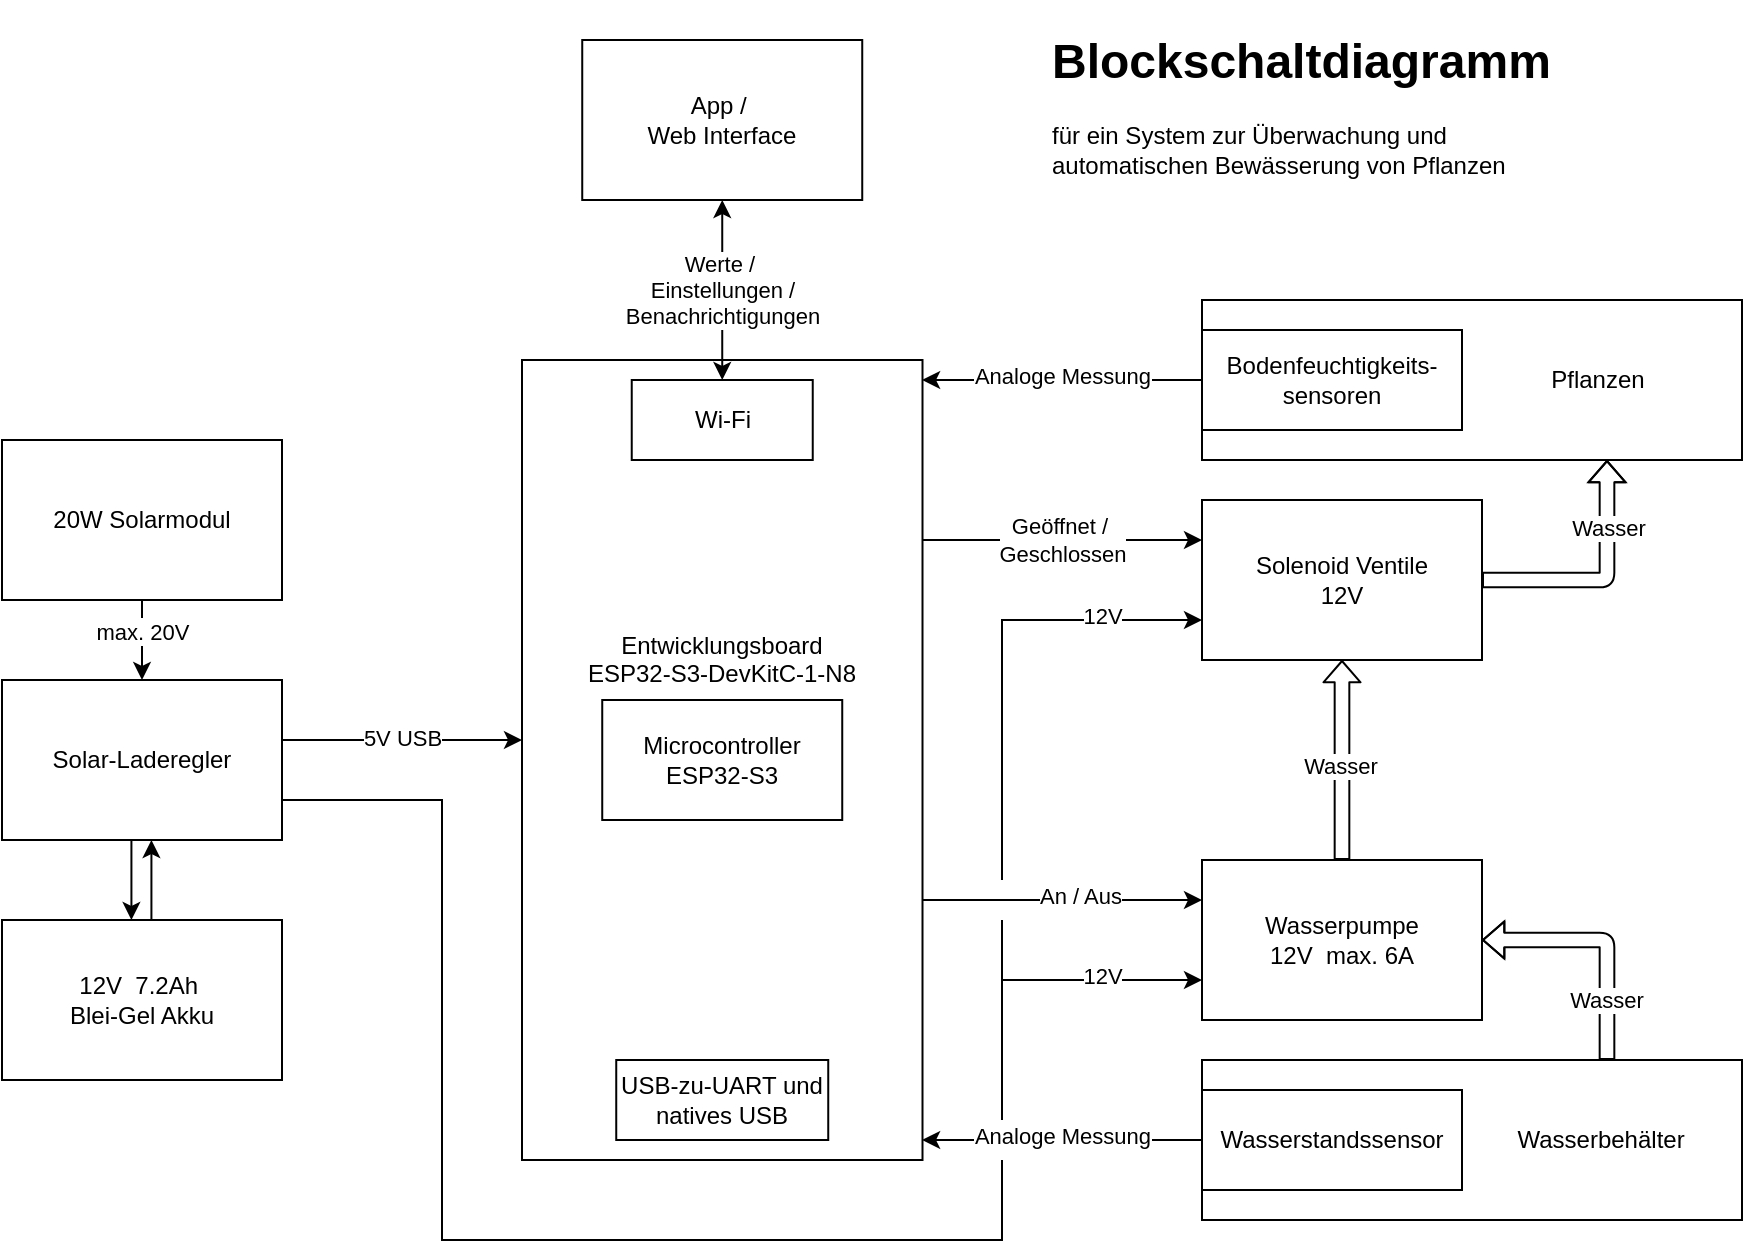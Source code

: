 <mxfile version="22.0.4" type="device">
  <diagram name="Seite-1" id="ospozs8esC01svjr561_">
    <mxGraphModel dx="1195" dy="622" grid="1" gridSize="10" guides="1" tooltips="1" connect="1" arrows="1" fold="1" page="0" pageScale="1" pageWidth="827" pageHeight="1169" math="0" shadow="0">
      <root>
        <mxCell id="0" />
        <mxCell id="1" parent="0" />
        <mxCell id="1RoOa8lt8V1fV5KQ1_AD-64" style="edgeStyle=none;rounded=0;orthogonalLoop=1;jettySize=auto;html=1;entryX=0;entryY=0.25;entryDx=0;entryDy=0;exitX=0.999;exitY=0.675;exitDx=0;exitDy=0;exitPerimeter=0;" parent="1" source="1RoOa8lt8V1fV5KQ1_AD-2" target="1RoOa8lt8V1fV5KQ1_AD-29" edge="1">
          <mxGeometry relative="1" as="geometry">
            <mxPoint x="550" y="640" as="sourcePoint" />
            <mxPoint x="680.2" y="650" as="targetPoint" />
          </mxGeometry>
        </mxCell>
        <mxCell id="1RoOa8lt8V1fV5KQ1_AD-65" value="An / Aus" style="edgeLabel;html=1;align=center;verticalAlign=middle;resizable=0;points=[];" parent="1RoOa8lt8V1fV5KQ1_AD-64" vertex="1" connectable="0">
          <mxGeometry x="0.018" y="1" relative="1" as="geometry">
            <mxPoint x="8" y="-1" as="offset" />
          </mxGeometry>
        </mxCell>
        <mxCell id="1RoOa8lt8V1fV5KQ1_AD-2" value="&lt;div&gt;Entwicklungsboard&lt;/div&gt;&lt;div&gt;ESP32-S3-DevKitC-1-N8&lt;/div&gt;&lt;div&gt;&lt;br&gt;&lt;/div&gt;&lt;div&gt;&lt;br&gt;&lt;/div&gt;&lt;div&gt;&lt;br&gt;&lt;/div&gt;&lt;div&gt;&lt;br&gt;&lt;/div&gt;&lt;div&gt;&lt;br&gt;&lt;/div&gt;&lt;div&gt;&lt;br&gt;&lt;/div&gt;&lt;div&gt;&lt;br&gt;&lt;/div&gt;" style="rounded=0;whiteSpace=wrap;html=1;labelPosition=center;verticalLabelPosition=middle;align=center;verticalAlign=middle;horizontal=1;" parent="1" vertex="1">
          <mxGeometry x="340" y="400" width="200.25" height="400" as="geometry" />
        </mxCell>
        <mxCell id="1RoOa8lt8V1fV5KQ1_AD-1" value="&lt;div&gt;Microcontroller&lt;/div&gt;&lt;div&gt;ESP32-S3&lt;br&gt;&lt;/div&gt;" style="rounded=0;whiteSpace=wrap;html=1;" parent="1" vertex="1">
          <mxGeometry x="380.12" y="570" width="120" height="60" as="geometry" />
        </mxCell>
        <mxCell id="1RoOa8lt8V1fV5KQ1_AD-3" value="USB-zu-UART und natives USB" style="rounded=0;whiteSpace=wrap;html=1;" parent="1" vertex="1">
          <mxGeometry x="387.12" y="750" width="106" height="40" as="geometry" />
        </mxCell>
        <mxCell id="1RoOa8lt8V1fV5KQ1_AD-4" value="Wi-Fi" style="rounded=0;whiteSpace=wrap;html=1;" parent="1" vertex="1">
          <mxGeometry x="394.87" y="410" width="90.5" height="40" as="geometry" />
        </mxCell>
        <mxCell id="1RoOa8lt8V1fV5KQ1_AD-29" value="&lt;div&gt;Wasserpumpe&lt;/div&gt;&lt;div&gt;12V&amp;nbsp; max. 6A&lt;br&gt;&lt;/div&gt;" style="rounded=0;whiteSpace=wrap;html=1;" parent="1" vertex="1">
          <mxGeometry x="680" y="650" width="140" height="80" as="geometry" />
        </mxCell>
        <mxCell id="1RoOa8lt8V1fV5KQ1_AD-39" style="edgeStyle=none;rounded=0;orthogonalLoop=1;jettySize=auto;html=1;exitX=0.5;exitY=1;exitDx=0;exitDy=0;entryX=0.5;entryY=0;entryDx=0;entryDy=0;" parent="1" source="1RoOa8lt8V1fV5KQ1_AD-36" target="1RoOa8lt8V1fV5KQ1_AD-37" edge="1">
          <mxGeometry relative="1" as="geometry" />
        </mxCell>
        <mxCell id="1RoOa8lt8V1fV5KQ1_AD-40" value="Text" style="edgeLabel;html=1;align=center;verticalAlign=middle;resizable=0;points=[];" parent="1RoOa8lt8V1fV5KQ1_AD-39" vertex="1" connectable="0">
          <mxGeometry x="-0.257" relative="1" as="geometry">
            <mxPoint as="offset" />
          </mxGeometry>
        </mxCell>
        <mxCell id="1RoOa8lt8V1fV5KQ1_AD-41" value="max. 20V" style="edgeLabel;html=1;align=center;verticalAlign=middle;resizable=0;points=[];" parent="1RoOa8lt8V1fV5KQ1_AD-39" vertex="1" connectable="0">
          <mxGeometry x="-0.2" relative="1" as="geometry">
            <mxPoint as="offset" />
          </mxGeometry>
        </mxCell>
        <mxCell id="1RoOa8lt8V1fV5KQ1_AD-36" value="20W Solarmodul" style="rounded=0;whiteSpace=wrap;html=1;" parent="1" vertex="1">
          <mxGeometry x="80" y="440" width="140" height="80" as="geometry" />
        </mxCell>
        <mxCell id="1RoOa8lt8V1fV5KQ1_AD-42" style="edgeStyle=none;rounded=0;orthogonalLoop=1;jettySize=auto;html=1;entryX=0.5;entryY=0;entryDx=0;entryDy=0;" parent="1" edge="1">
          <mxGeometry relative="1" as="geometry">
            <mxPoint x="144.71" y="640" as="sourcePoint" />
            <mxPoint x="144.71" y="680" as="targetPoint" />
          </mxGeometry>
        </mxCell>
        <mxCell id="1RoOa8lt8V1fV5KQ1_AD-50" style="edgeStyle=orthogonalEdgeStyle;rounded=0;orthogonalLoop=1;jettySize=auto;html=1;elbow=vertical;endArrow=none;endFill=0;exitX=1;exitY=0.75;exitDx=0;exitDy=0;" parent="1" source="1RoOa8lt8V1fV5KQ1_AD-37" edge="1">
          <mxGeometry relative="1" as="geometry">
            <mxPoint x="210" y="620" as="sourcePoint" />
            <mxPoint x="580" y="800" as="targetPoint" />
            <Array as="points">
              <mxPoint x="300" y="620" />
              <mxPoint x="300" y="840" />
              <mxPoint x="580" y="840" />
            </Array>
          </mxGeometry>
        </mxCell>
        <mxCell id="1RoOa8lt8V1fV5KQ1_AD-37" value="Solar-Laderegler" style="rounded=0;whiteSpace=wrap;html=1;" parent="1" vertex="1">
          <mxGeometry x="80" y="560" width="140" height="80" as="geometry" />
        </mxCell>
        <mxCell id="1RoOa8lt8V1fV5KQ1_AD-38" value="&lt;div&gt;12V&amp;nbsp; 7.2Ah&amp;nbsp;&lt;/div&gt;&lt;div&gt;Blei-Gel Akku&lt;/div&gt;" style="rounded=0;whiteSpace=wrap;html=1;" parent="1" vertex="1">
          <mxGeometry x="80" y="680" width="140" height="80" as="geometry" />
        </mxCell>
        <mxCell id="1RoOa8lt8V1fV5KQ1_AD-43" style="edgeStyle=none;rounded=0;orthogonalLoop=1;jettySize=auto;html=1;entryX=0;entryY=0.4;entryDx=0;entryDy=0;entryPerimeter=0;exitX=1;exitY=0.375;exitDx=0;exitDy=0;exitPerimeter=0;" parent="1" source="1RoOa8lt8V1fV5KQ1_AD-37" edge="1">
          <mxGeometry relative="1" as="geometry">
            <mxPoint x="210" y="590" as="sourcePoint" />
            <mxPoint x="340" y="590" as="targetPoint" />
          </mxGeometry>
        </mxCell>
        <mxCell id="1RoOa8lt8V1fV5KQ1_AD-48" value="5V USB" style="edgeLabel;html=1;align=center;verticalAlign=middle;resizable=0;points=[];" parent="1RoOa8lt8V1fV5KQ1_AD-43" vertex="1" connectable="0">
          <mxGeometry relative="1" as="geometry">
            <mxPoint y="-1" as="offset" />
          </mxGeometry>
        </mxCell>
        <mxCell id="1RoOa8lt8V1fV5KQ1_AD-44" style="edgeStyle=none;rounded=0;orthogonalLoop=1;jettySize=auto;html=1;entryX=0.999;entryY=0.025;entryDx=0;entryDy=0;entryPerimeter=0;" parent="1" source="1RoOa8lt8V1fV5KQ1_AD-28" target="1RoOa8lt8V1fV5KQ1_AD-2" edge="1">
          <mxGeometry relative="1" as="geometry">
            <mxPoint x="560" y="440" as="targetPoint" />
          </mxGeometry>
        </mxCell>
        <mxCell id="1RoOa8lt8V1fV5KQ1_AD-46" value="Analoge Messung" style="edgeLabel;html=1;align=center;verticalAlign=middle;resizable=0;points=[];" parent="1RoOa8lt8V1fV5KQ1_AD-44" vertex="1" connectable="0">
          <mxGeometry relative="1" as="geometry">
            <mxPoint y="-2" as="offset" />
          </mxGeometry>
        </mxCell>
        <mxCell id="1RoOa8lt8V1fV5KQ1_AD-45" style="edgeStyle=none;rounded=0;orthogonalLoop=1;jettySize=auto;html=1;endArrow=none;endFill=0;startArrow=classic;startFill=1;exitX=0;exitY=0.25;exitDx=0;exitDy=0;entryX=0.999;entryY=0.225;entryDx=0;entryDy=0;entryPerimeter=0;" parent="1" source="1RoOa8lt8V1fV5KQ1_AD-63" target="1RoOa8lt8V1fV5KQ1_AD-2" edge="1">
          <mxGeometry relative="1" as="geometry">
            <mxPoint x="680.2" y="780" as="sourcePoint" />
            <mxPoint x="560" y="490" as="targetPoint" />
          </mxGeometry>
        </mxCell>
        <mxCell id="1RoOa8lt8V1fV5KQ1_AD-47" value="&lt;div&gt;Geöffnet /&amp;nbsp;&lt;/div&gt;&lt;div&gt;Geschlossen&lt;/div&gt;" style="edgeLabel;html=1;align=center;verticalAlign=middle;resizable=0;points=[];" parent="1RoOa8lt8V1fV5KQ1_AD-45" vertex="1" connectable="0">
          <mxGeometry relative="1" as="geometry">
            <mxPoint as="offset" />
          </mxGeometry>
        </mxCell>
        <mxCell id="1RoOa8lt8V1fV5KQ1_AD-49" style="edgeStyle=none;rounded=0;orthogonalLoop=1;jettySize=auto;html=1;entryX=0.5;entryY=0;entryDx=0;entryDy=0;" parent="1" edge="1">
          <mxGeometry relative="1" as="geometry">
            <mxPoint x="154.71" y="680" as="sourcePoint" />
            <mxPoint x="154.71" y="640" as="targetPoint" />
          </mxGeometry>
        </mxCell>
        <mxCell id="1RoOa8lt8V1fV5KQ1_AD-55" value="&lt;div&gt;App /&amp;nbsp;&lt;/div&gt;&lt;div&gt;Web Interface&lt;/div&gt;" style="rounded=0;whiteSpace=wrap;html=1;" parent="1" vertex="1">
          <mxGeometry x="370.12" y="240" width="140" height="80" as="geometry" />
        </mxCell>
        <mxCell id="1RoOa8lt8V1fV5KQ1_AD-60" value="" style="endArrow=classic;startArrow=classic;html=1;rounded=0;entryX=0.5;entryY=1;entryDx=0;entryDy=0;exitX=0.5;exitY=0;exitDx=0;exitDy=0;" parent="1" source="1RoOa8lt8V1fV5KQ1_AD-4" target="1RoOa8lt8V1fV5KQ1_AD-55" edge="1">
          <mxGeometry width="50" height="50" relative="1" as="geometry">
            <mxPoint x="430" y="380" as="sourcePoint" />
            <mxPoint x="480" y="330" as="targetPoint" />
          </mxGeometry>
        </mxCell>
        <mxCell id="1RoOa8lt8V1fV5KQ1_AD-61" value="&lt;div&gt;Werte /&amp;nbsp;&lt;/div&gt;&lt;div&gt;Einstellungen / &lt;br&gt;&lt;/div&gt;&lt;div&gt;Benachrichtigungen&lt;br&gt;&lt;/div&gt;" style="edgeLabel;html=1;align=center;verticalAlign=middle;resizable=0;points=[];" parent="1RoOa8lt8V1fV5KQ1_AD-60" vertex="1" connectable="0">
          <mxGeometry x="0.001" relative="1" as="geometry">
            <mxPoint as="offset" />
          </mxGeometry>
        </mxCell>
        <mxCell id="1RoOa8lt8V1fV5KQ1_AD-67" style="edgeStyle=orthogonalEdgeStyle;rounded=0;orthogonalLoop=1;jettySize=auto;html=1;startArrow=classic;startFill=1;endArrow=none;endFill=0;strokeColor=default;exitX=0;exitY=0.75;exitDx=0;exitDy=0;" parent="1" source="1RoOa8lt8V1fV5KQ1_AD-29" edge="1">
          <mxGeometry relative="1" as="geometry">
            <mxPoint x="580" y="720" as="targetPoint" />
            <mxPoint x="660" y="690" as="sourcePoint" />
            <Array as="points">
              <mxPoint x="580" y="710" />
            </Array>
          </mxGeometry>
        </mxCell>
        <mxCell id="1RoOa8lt8V1fV5KQ1_AD-68" value="12V" style="edgeLabel;html=1;align=center;verticalAlign=middle;resizable=0;points=[];" parent="1RoOa8lt8V1fV5KQ1_AD-67" vertex="1" connectable="0">
          <mxGeometry relative="1" as="geometry">
            <mxPoint x="5" y="-2" as="offset" />
          </mxGeometry>
        </mxCell>
        <mxCell id="1RoOa8lt8V1fV5KQ1_AD-63" value="&lt;div&gt;Solenoid Ventile&lt;/div&gt;&lt;div&gt;12V&lt;br&gt;&lt;/div&gt;" style="rounded=0;whiteSpace=wrap;html=1;" parent="1" vertex="1">
          <mxGeometry x="680" y="470" width="140" height="80" as="geometry" />
        </mxCell>
        <mxCell id="1RoOa8lt8V1fV5KQ1_AD-76" value="" style="endArrow=none;html=1;rounded=0;" parent="1" edge="1">
          <mxGeometry width="50" height="50" relative="1" as="geometry">
            <mxPoint x="580" y="780" as="sourcePoint" />
            <mxPoint x="580" y="700" as="targetPoint" />
          </mxGeometry>
        </mxCell>
        <mxCell id="1RoOa8lt8V1fV5KQ1_AD-77" value="" style="endArrow=classic;html=1;rounded=0;entryX=0;entryY=0.75;entryDx=0;entryDy=0;edgeStyle=orthogonalEdgeStyle;" parent="1" target="1RoOa8lt8V1fV5KQ1_AD-63" edge="1">
          <mxGeometry width="50" height="50" relative="1" as="geometry">
            <mxPoint x="580" y="660" as="sourcePoint" />
            <mxPoint x="680" y="820" as="targetPoint" />
            <Array as="points">
              <mxPoint x="580" y="530" />
            </Array>
          </mxGeometry>
        </mxCell>
        <mxCell id="1RoOa8lt8V1fV5KQ1_AD-79" value="12V" style="edgeLabel;html=1;align=center;verticalAlign=middle;resizable=0;points=[];" parent="1RoOa8lt8V1fV5KQ1_AD-77" vertex="1" connectable="0">
          <mxGeometry relative="1" as="geometry">
            <mxPoint x="50" y="-17" as="offset" />
          </mxGeometry>
        </mxCell>
        <mxCell id="1RoOa8lt8V1fV5KQ1_AD-81" style="edgeStyle=orthogonalEdgeStyle;rounded=1;orthogonalLoop=1;jettySize=auto;html=1;exitX=0.75;exitY=0;exitDx=0;exitDy=0;shape=flexArrow;endSize=3.223;startSize=6;strokeWidth=1;fillColor=none;endWidth=10.222;width=7.333;entryX=1;entryY=0.5;entryDx=0;entryDy=0;" parent="1" source="1RoOa8lt8V1fV5KQ1_AD-80" target="1RoOa8lt8V1fV5KQ1_AD-29" edge="1">
          <mxGeometry relative="1" as="geometry">
            <mxPoint x="1270" y="700" as="targetPoint" />
          </mxGeometry>
        </mxCell>
        <mxCell id="1RoOa8lt8V1fV5KQ1_AD-83" value="&lt;div&gt;Wasser&lt;/div&gt;" style="edgeLabel;html=1;align=center;verticalAlign=middle;resizable=0;points=[];" parent="1RoOa8lt8V1fV5KQ1_AD-81" vertex="1" connectable="0">
          <mxGeometry relative="1" as="geometry">
            <mxPoint x="1" y="30" as="offset" />
          </mxGeometry>
        </mxCell>
        <mxCell id="1RoOa8lt8V1fV5KQ1_AD-80" value="&lt;div align=&quot;right&quot;&gt;Wasserbehälter &amp;nbsp;&amp;nbsp; &amp;nbsp;&amp;nbsp; &amp;nbsp; &lt;br&gt;&lt;/div&gt;" style="rounded=0;whiteSpace=wrap;html=1;align=right;" parent="1" vertex="1">
          <mxGeometry x="680" y="750" width="270" height="80" as="geometry" />
        </mxCell>
        <mxCell id="1RoOa8lt8V1fV5KQ1_AD-71" value="Wasserstandssensor" style="rounded=0;whiteSpace=wrap;html=1;" parent="1" vertex="1">
          <mxGeometry x="680" y="765" width="130" height="50" as="geometry" />
        </mxCell>
        <mxCell id="1RoOa8lt8V1fV5KQ1_AD-72" style="edgeStyle=none;rounded=0;orthogonalLoop=1;jettySize=auto;html=1;entryX=0.999;entryY=0.975;entryDx=0;entryDy=0;entryPerimeter=0;" parent="1" source="1RoOa8lt8V1fV5KQ1_AD-71" target="1RoOa8lt8V1fV5KQ1_AD-2" edge="1">
          <mxGeometry relative="1" as="geometry">
            <mxPoint x="550" y="770" as="targetPoint" />
          </mxGeometry>
        </mxCell>
        <mxCell id="1RoOa8lt8V1fV5KQ1_AD-73" value="Analoge Messung" style="edgeLabel;html=1;align=center;verticalAlign=middle;resizable=0;points=[];" parent="1RoOa8lt8V1fV5KQ1_AD-72" vertex="1" connectable="0">
          <mxGeometry relative="1" as="geometry">
            <mxPoint y="-2" as="offset" />
          </mxGeometry>
        </mxCell>
        <mxCell id="1RoOa8lt8V1fV5KQ1_AD-85" value="&lt;div align=&quot;right&quot;&gt;Pflanzen&amp;nbsp;&amp;nbsp;&amp;nbsp; &amp;nbsp; &amp;nbsp;&amp;nbsp;&amp;nbsp;&amp;nbsp;&amp;nbsp;&amp;nbsp;&amp;nbsp;&amp;nbsp; &lt;br&gt;&lt;/div&gt;" style="rounded=0;whiteSpace=wrap;html=1;align=right;" parent="1" vertex="1">
          <mxGeometry x="680" y="370" width="270" height="80" as="geometry" />
        </mxCell>
        <mxCell id="1RoOa8lt8V1fV5KQ1_AD-89" style="edgeStyle=orthogonalEdgeStyle;rounded=1;orthogonalLoop=1;jettySize=auto;html=1;shape=flexArrow;endSize=3.223;startSize=6;strokeWidth=1;fillColor=none;endWidth=10.222;width=7.333;entryX=0.5;entryY=1;entryDx=0;entryDy=0;exitX=0.5;exitY=0;exitDx=0;exitDy=0;" parent="1" source="1RoOa8lt8V1fV5KQ1_AD-29" target="1RoOa8lt8V1fV5KQ1_AD-63" edge="1">
          <mxGeometry relative="1" as="geometry">
            <mxPoint x="900" y="630" as="sourcePoint" />
            <mxPoint x="880" y="620" as="targetPoint" />
          </mxGeometry>
        </mxCell>
        <mxCell id="1RoOa8lt8V1fV5KQ1_AD-90" value="&lt;div&gt;Wasser&lt;/div&gt;" style="edgeLabel;html=1;align=center;verticalAlign=middle;resizable=0;points=[];" parent="1RoOa8lt8V1fV5KQ1_AD-89" vertex="1" connectable="0">
          <mxGeometry relative="1" as="geometry">
            <mxPoint x="-1" y="3" as="offset" />
          </mxGeometry>
        </mxCell>
        <mxCell id="1RoOa8lt8V1fV5KQ1_AD-91" style="edgeStyle=orthogonalEdgeStyle;rounded=1;orthogonalLoop=1;jettySize=auto;html=1;shape=flexArrow;endSize=3.223;startSize=6;strokeWidth=1;fillColor=none;endWidth=10.222;width=7.333;exitX=1;exitY=0.5;exitDx=0;exitDy=0;entryX=0.75;entryY=1;entryDx=0;entryDy=0;" parent="1" source="1RoOa8lt8V1fV5KQ1_AD-63" target="1RoOa8lt8V1fV5KQ1_AD-85" edge="1">
          <mxGeometry relative="1" as="geometry">
            <mxPoint x="850" y="745" as="sourcePoint" />
            <mxPoint x="870" y="770" as="targetPoint" />
          </mxGeometry>
        </mxCell>
        <mxCell id="1RoOa8lt8V1fV5KQ1_AD-92" value="&lt;div&gt;Wasser&lt;/div&gt;" style="edgeLabel;html=1;align=center;verticalAlign=middle;resizable=0;points=[];" parent="1RoOa8lt8V1fV5KQ1_AD-91" vertex="1" connectable="0">
          <mxGeometry relative="1" as="geometry">
            <mxPoint x="1" y="-26" as="offset" />
          </mxGeometry>
        </mxCell>
        <mxCell id="1RoOa8lt8V1fV5KQ1_AD-94" value="&lt;h1 align=&quot;left&quot;&gt;Blockschaltdiagramm&lt;br&gt;&lt;/h1&gt;&lt;p align=&quot;left&quot;&gt;für ein System zur Überwachung und automatischen Bewässerung von Pflanzen&lt;br&gt;&lt;/p&gt;" style="text;html=1;strokeColor=none;fillColor=none;spacing=5;spacingTop=-20;whiteSpace=wrap;overflow=hidden;rounded=0;strokeWidth=1;verticalAlign=middle;labelPosition=center;verticalLabelPosition=middle;align=left;" parent="1" vertex="1">
          <mxGeometry x="600" y="235" width="270" height="90" as="geometry" />
        </mxCell>
        <mxCell id="1RoOa8lt8V1fV5KQ1_AD-28" value="Bodenfeuchtigkeits-sensoren" style="rounded=0;whiteSpace=wrap;html=1;" parent="1" vertex="1">
          <mxGeometry x="680" y="385" width="130" height="50" as="geometry" />
        </mxCell>
        <mxCell id="1RoOa8lt8V1fV5KQ1_AD-96" value="" style="endArrow=none;html=1;rounded=0;" parent="1" edge="1">
          <mxGeometry width="50" height="50" relative="1" as="geometry">
            <mxPoint x="580" y="700" as="sourcePoint" />
            <mxPoint x="580" y="680" as="targetPoint" />
          </mxGeometry>
        </mxCell>
      </root>
    </mxGraphModel>
  </diagram>
</mxfile>
